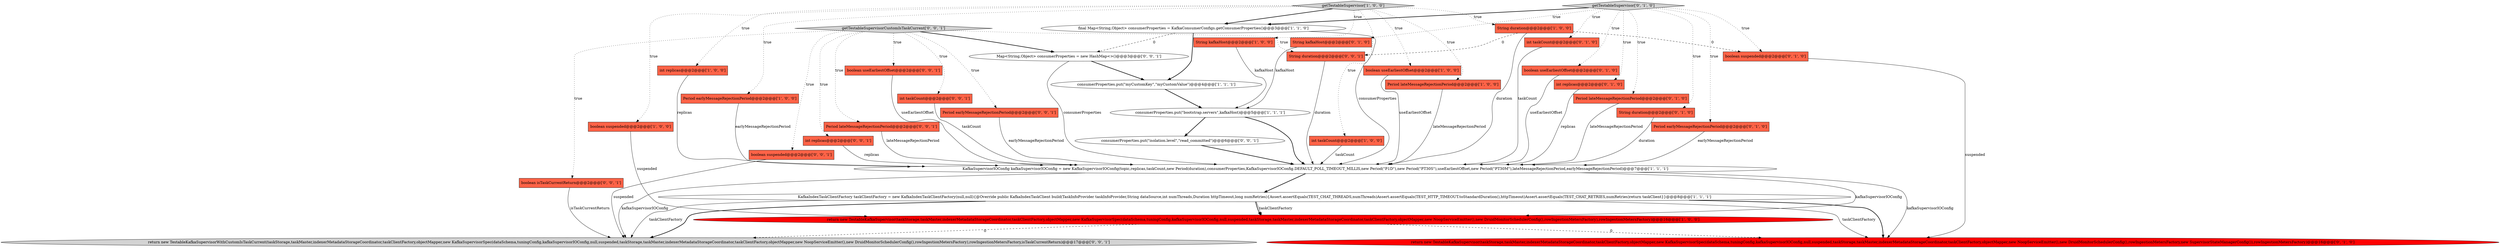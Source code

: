 digraph {
27 [style = filled, label = "int taskCount@@@2@@@['0', '0', '1']", fillcolor = tomato, shape = box image = "AAA0AAABBB3BBB"];
16 [style = filled, label = "int taskCount@@@2@@@['0', '1', '0']", fillcolor = tomato, shape = box image = "AAA0AAABBB2BBB"];
8 [style = filled, label = "KafkaIndexTaskClientFactory taskClientFactory = new KafkaIndexTaskClientFactory(null,null){@Override public KafkaIndexTaskClient build(TaskInfoProvider taskInfoProvider,String dataSource,int numThreads,Duration httpTimeout,long numRetries){Assert.assertEquals(TEST_CHAT_THREADS,numThreads)Assert.assertEquals(TEST_HTTP_TIMEOUT.toStandardDuration(),httpTimeout)Assert.assertEquals(TEST_CHAT_RETRIES,numRetries)return taskClient}}@@@8@@@['1', '1', '1']", fillcolor = white, shape = ellipse image = "AAA0AAABBB1BBB"];
34 [style = filled, label = "Period earlyMessageRejectionPeriod@@@2@@@['0', '0', '1']", fillcolor = tomato, shape = box image = "AAA0AAABBB3BBB"];
25 [style = filled, label = "boolean suspended@@@2@@@['0', '0', '1']", fillcolor = tomato, shape = box image = "AAA0AAABBB3BBB"];
31 [style = filled, label = "Map<String,Object> consumerProperties = new HashMap<>()@@@3@@@['0', '0', '1']", fillcolor = white, shape = ellipse image = "AAA0AAABBB3BBB"];
17 [style = filled, label = "boolean useEarliestOffset@@@2@@@['0', '1', '0']", fillcolor = tomato, shape = box image = "AAA0AAABBB2BBB"];
26 [style = filled, label = "getTestableSupervisorCustomIsTaskCurrent['0', '0', '1']", fillcolor = lightgray, shape = diamond image = "AAA0AAABBB3BBB"];
1 [style = filled, label = "String kafkaHost@@@2@@@['1', '0', '0']", fillcolor = tomato, shape = box image = "AAA0AAABBB1BBB"];
33 [style = filled, label = "Period lateMessageRejectionPeriod@@@2@@@['0', '0', '1']", fillcolor = tomato, shape = box image = "AAA0AAABBB3BBB"];
2 [style = filled, label = "int replicas@@@2@@@['1', '0', '0']", fillcolor = tomato, shape = box image = "AAA0AAABBB1BBB"];
13 [style = filled, label = "getTestableSupervisor['1', '0', '0']", fillcolor = lightgray, shape = diamond image = "AAA0AAABBB1BBB"];
19 [style = filled, label = "int replicas@@@2@@@['0', '1', '0']", fillcolor = tomato, shape = box image = "AAA0AAABBB2BBB"];
22 [style = filled, label = "String kafkaHost@@@2@@@['0', '1', '0']", fillcolor = tomato, shape = box image = "AAA0AAABBB2BBB"];
36 [style = filled, label = "String duration@@@2@@@['0', '0', '1']", fillcolor = tomato, shape = box image = "AAA0AAABBB3BBB"];
24 [style = filled, label = "getTestableSupervisor['0', '1', '0']", fillcolor = lightgray, shape = diamond image = "AAA0AAABBB2BBB"];
35 [style = filled, label = "return new TestableKafkaSupervisorWithCustomIsTaskCurrent(taskStorage,taskMaster,indexerMetadataStorageCoordinator,taskClientFactory,objectMapper,new KafkaSupervisorSpec(dataSchema,tuningConfig,kafkaSupervisorIOConfig,null,suspended,taskStorage,taskMaster,indexerMetadataStorageCoordinator,taskClientFactory,objectMapper,new NoopServiceEmitter(),new DruidMonitorSchedulerConfig(),rowIngestionMetersFactory),rowIngestionMetersFactory,isTaskCurrentReturn)@@@17@@@['0', '0', '1']", fillcolor = lightgray, shape = ellipse image = "AAA0AAABBB3BBB"];
23 [style = filled, label = "boolean suspended@@@2@@@['0', '1', '0']", fillcolor = tomato, shape = box image = "AAA1AAABBB2BBB"];
11 [style = filled, label = "Period earlyMessageRejectionPeriod@@@2@@@['1', '0', '0']", fillcolor = tomato, shape = box image = "AAA0AAABBB1BBB"];
14 [style = filled, label = "String duration@@@2@@@['1', '0', '0']", fillcolor = tomato, shape = box image = "AAA1AAABBB1BBB"];
21 [style = filled, label = "Period lateMessageRejectionPeriod@@@2@@@['0', '1', '0']", fillcolor = tomato, shape = box image = "AAA0AAABBB2BBB"];
32 [style = filled, label = "int replicas@@@2@@@['0', '0', '1']", fillcolor = tomato, shape = box image = "AAA0AAABBB3BBB"];
6 [style = filled, label = "consumerProperties.put(\"bootstrap.servers\",kafkaHost)@@@5@@@['1', '1', '1']", fillcolor = white, shape = ellipse image = "AAA0AAABBB1BBB"];
3 [style = filled, label = "int taskCount@@@2@@@['1', '0', '0']", fillcolor = tomato, shape = box image = "AAA0AAABBB1BBB"];
10 [style = filled, label = "boolean useEarliestOffset@@@2@@@['1', '0', '0']", fillcolor = tomato, shape = box image = "AAA0AAABBB1BBB"];
18 [style = filled, label = "return new TestableKafkaSupervisor(taskStorage,taskMaster,indexerMetadataStorageCoordinator,taskClientFactory,objectMapper,new KafkaSupervisorSpec(dataSchema,tuningConfig,kafkaSupervisorIOConfig,null,suspended,taskStorage,taskMaster,indexerMetadataStorageCoordinator,taskClientFactory,objectMapper,new NoopServiceEmitter(),new DruidMonitorSchedulerConfig(),rowIngestionMetersFactory,new SupervisorStateManagerConfig()),rowIngestionMetersFactory)@@@16@@@['0', '1', '0']", fillcolor = red, shape = ellipse image = "AAA1AAABBB2BBB"];
5 [style = filled, label = "final Map<String,Object> consumerProperties = KafkaConsumerConfigs.getConsumerProperties()@@@3@@@['1', '1', '0']", fillcolor = white, shape = ellipse image = "AAA0AAABBB1BBB"];
12 [style = filled, label = "boolean suspended@@@2@@@['1', '0', '0']", fillcolor = tomato, shape = box image = "AAA0AAABBB1BBB"];
29 [style = filled, label = "boolean isTaskCurrentReturn@@@2@@@['0', '0', '1']", fillcolor = tomato, shape = box image = "AAA0AAABBB3BBB"];
30 [style = filled, label = "boolean useEarliestOffset@@@2@@@['0', '0', '1']", fillcolor = tomato, shape = box image = "AAA0AAABBB3BBB"];
9 [style = filled, label = "KafkaSupervisorIOConfig kafkaSupervisorIOConfig = new KafkaSupervisorIOConfig(topic,replicas,taskCount,new Period(duration),consumerProperties,KafkaSupervisorIOConfig.DEFAULT_POLL_TIMEOUT_MILLIS,new Period(\"P1D\"),new Period(\"PT30S\"),useEarliestOffset,new Period(\"PT30M\"),lateMessageRejectionPeriod,earlyMessageRejectionPeriod)@@@7@@@['1', '1', '1']", fillcolor = white, shape = ellipse image = "AAA0AAABBB1BBB"];
28 [style = filled, label = "consumerProperties.put(\"isolation.level\",\"read_committed\")@@@6@@@['0', '0', '1']", fillcolor = white, shape = ellipse image = "AAA0AAABBB3BBB"];
4 [style = filled, label = "return new TestableKafkaSupervisor(taskStorage,taskMaster,indexerMetadataStorageCoordinator,taskClientFactory,objectMapper,new KafkaSupervisorSpec(dataSchema,tuningConfig,kafkaSupervisorIOConfig,null,suspended,taskStorage,taskMaster,indexerMetadataStorageCoordinator,taskClientFactory,objectMapper,new NoopServiceEmitter(),new DruidMonitorSchedulerConfig(),rowIngestionMetersFactory),rowIngestionMetersFactory)@@@16@@@['1', '0', '0']", fillcolor = red, shape = ellipse image = "AAA1AAABBB1BBB"];
7 [style = filled, label = "consumerProperties.put(\"myCustomKey\",\"myCustomValue\")@@@4@@@['1', '1', '1']", fillcolor = white, shape = ellipse image = "AAA0AAABBB1BBB"];
20 [style = filled, label = "String duration@@@2@@@['0', '1', '0']", fillcolor = tomato, shape = box image = "AAA0AAABBB2BBB"];
0 [style = filled, label = "Period lateMessageRejectionPeriod@@@2@@@['1', '0', '0']", fillcolor = tomato, shape = box image = "AAA0AAABBB1BBB"];
15 [style = filled, label = "Period earlyMessageRejectionPeriod@@@2@@@['0', '1', '0']", fillcolor = tomato, shape = box image = "AAA0AAABBB2BBB"];
30->9 [style = solid, label="useEarliestOffset"];
31->9 [style = solid, label="consumerProperties"];
4->18 [style = dashed, label="0"];
9->4 [style = solid, label="kafkaSupervisorIOConfig"];
26->33 [style = dotted, label="true"];
9->35 [style = solid, label="kafkaSupervisorIOConfig"];
36->9 [style = solid, label="duration"];
3->9 [style = solid, label="taskCount"];
19->9 [style = solid, label="replicas"];
13->3 [style = dotted, label="true"];
13->12 [style = dotted, label="true"];
29->35 [style = solid, label="isTaskCurrentReturn"];
8->4 [style = solid, label="taskClientFactory"];
8->18 [style = bold, label=""];
26->34 [style = dotted, label="true"];
26->27 [style = dotted, label="true"];
26->25 [style = dotted, label="true"];
8->35 [style = solid, label="taskClientFactory"];
24->17 [style = dotted, label="true"];
5->9 [style = solid, label="consumerProperties"];
2->9 [style = solid, label="replicas"];
28->9 [style = bold, label=""];
1->6 [style = solid, label="kafkaHost"];
9->8 [style = bold, label=""];
32->9 [style = solid, label="replicas"];
13->10 [style = dotted, label="true"];
14->36 [style = dashed, label="0"];
8->35 [style = bold, label=""];
9->18 [style = solid, label="kafkaSupervisorIOConfig"];
31->7 [style = bold, label=""];
24->16 [style = dotted, label="true"];
16->9 [style = solid, label="taskCount"];
24->5 [style = bold, label=""];
14->9 [style = solid, label="duration"];
12->4 [style = solid, label="suspended"];
13->2 [style = dotted, label="true"];
25->35 [style = solid, label="suspended"];
13->1 [style = dotted, label="true"];
26->31 [style = bold, label=""];
0->9 [style = solid, label="lateMessageRejectionPeriod"];
20->9 [style = solid, label="duration"];
14->23 [style = dashed, label="0"];
24->23 [style = dotted, label="true"];
10->9 [style = solid, label="useEarliestOffset"];
15->9 [style = solid, label="earlyMessageRejectionPeriod"];
26->30 [style = dotted, label="true"];
26->32 [style = dotted, label="true"];
13->0 [style = dotted, label="true"];
33->9 [style = solid, label="lateMessageRejectionPeriod"];
24->22 [style = dotted, label="true"];
24->20 [style = dotted, label="true"];
23->18 [style = solid, label="suspended"];
7->6 [style = bold, label=""];
24->15 [style = dotted, label="true"];
22->6 [style = solid, label="kafkaHost"];
34->9 [style = solid, label="earlyMessageRejectionPeriod"];
13->5 [style = bold, label=""];
5->31 [style = dashed, label="0"];
5->7 [style = bold, label=""];
13->11 [style = dotted, label="true"];
24->19 [style = dotted, label="true"];
11->9 [style = solid, label="earlyMessageRejectionPeriod"];
26->29 [style = dotted, label="true"];
17->9 [style = solid, label="useEarliestOffset"];
8->4 [style = bold, label=""];
21->9 [style = solid, label="lateMessageRejectionPeriod"];
8->18 [style = solid, label="taskClientFactory"];
6->9 [style = bold, label=""];
13->14 [style = dotted, label="true"];
24->21 [style = dotted, label="true"];
26->36 [style = dotted, label="true"];
4->35 [style = dashed, label="0"];
27->9 [style = solid, label="taskCount"];
6->28 [style = bold, label=""];
}
